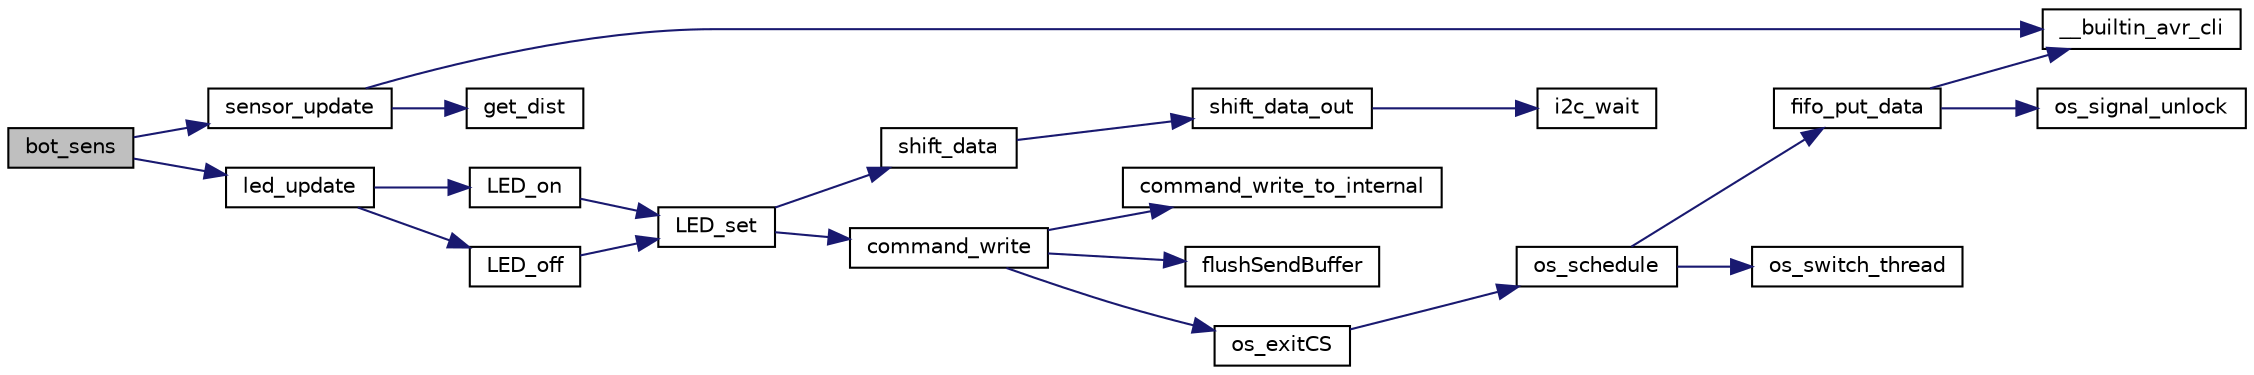 digraph G
{
  edge [fontname="Helvetica",fontsize="10",labelfontname="Helvetica",labelfontsize="10"];
  node [fontname="Helvetica",fontsize="10",shape=record];
  rankdir="LR";
  Node1 [label="bot_sens",height=0.2,width=0.4,color="black", fillcolor="grey75", style="filled" fontcolor="black"];
  Node1 -> Node2 [color="midnightblue",fontsize="10",style="solid",fontname="Helvetica"];
  Node2 [label="sensor_update",height=0.2,width=0.4,color="black", fillcolor="white", style="filled",URL="$sensor_8c.html#a3c4d624e12d5ef3ae57e4b4b4b569f4c"];
  Node2 -> Node3 [color="midnightblue",fontsize="10",style="solid",fontname="Helvetica"];
  Node3 [label="__builtin_avr_cli",height=0.2,width=0.4,color="black", fillcolor="white", style="filled",URL="$builtins_8h.html#a41590bd57be6a89c1b9bcafe523207f2",tooltip="Disables all interrupts by clearing the global interrupt mask."];
  Node2 -> Node4 [color="midnightblue",fontsize="10",style="solid",fontname="Helvetica"];
  Node4 [label="get_dist",height=0.2,width=0.4,color="black", fillcolor="white", style="filled",URL="$math__utils_8c.html#a21ef181ca9f0913051fc5e75fb8ae2b7",tooltip="Ermittlung des Quadrat-Abstands zwischen zwei Punkten."];
  Node1 -> Node5 [color="midnightblue",fontsize="10",style="solid",fontname="Helvetica"];
  Node5 [label="led_update",height=0.2,width=0.4,color="black", fillcolor="white", style="filled",URL="$sensor_8c.html#a682da542ec0d880fe15e35c521dca40f",tooltip="Updatet die LEDs je nach Sensorwert."];
  Node5 -> Node6 [color="midnightblue",fontsize="10",style="solid",fontname="Helvetica"];
  Node6 [label="LED_on",height=0.2,width=0.4,color="black", fillcolor="white", style="filled",URL="$led_8h.html#a447c990bb9e81e6e533f0ba69f97b1e9"];
  Node6 -> Node7 [color="midnightblue",fontsize="10",style="solid",fontname="Helvetica"];
  Node7 [label="LED_set",height=0.2,width=0.4,color="black", fillcolor="white", style="filled",URL="$led_8h.html#a52d9a8d54ed2830e388a0e86cfb8b574"];
  Node7 -> Node8 [color="midnightblue",fontsize="10",style="solid",fontname="Helvetica"];
  Node8 [label="shift_data",height=0.2,width=0.4,color="black", fillcolor="white", style="filled",URL="$shift_8h.html#a25a35c892ca8dfa80dd21d3b1e9b4d7d"];
  Node8 -> Node9 [color="midnightblue",fontsize="10",style="solid",fontname="Helvetica"];
  Node9 [label="shift_data_out",height=0.2,width=0.4,color="black", fillcolor="white", style="filled",URL="$shift_8h.html#ae7047fe022d960b3fd2a4ad8e8f19998"];
  Node9 -> Node10 [color="midnightblue",fontsize="10",style="solid",fontname="Helvetica"];
  Node10 [label="i2c_wait",height=0.2,width=0.4,color="black", fillcolor="white", style="filled",URL="$i2c_8h.html#a8d0292580689dd8b7e0b441cf0e6c383"];
  Node7 -> Node11 [color="midnightblue",fontsize="10",style="solid",fontname="Helvetica"];
  Node11 [label="command_write",height=0.2,width=0.4,color="black", fillcolor="white", style="filled",URL="$command_8c.html#a419b75ed34551408822d9caee3cd5206"];
  Node11 -> Node12 [color="midnightblue",fontsize="10",style="solid",fontname="Helvetica"];
  Node12 [label="command_write_to_internal",height=0.2,width=0.4,color="black", fillcolor="white", style="filled",URL="$command_8c.html#a428cf92e37fc9bbc0ffc48912c3022ac"];
  Node11 -> Node13 [color="midnightblue",fontsize="10",style="solid",fontname="Helvetica"];
  Node13 [label="flushSendBuffer",height=0.2,width=0.4,color="black", fillcolor="white", style="filled",URL="$tcp_8h.html#aae71e1682727310afab282923a80c968"];
  Node11 -> Node14 [color="midnightblue",fontsize="10",style="solid",fontname="Helvetica"];
  Node14 [label="os_exitCS",height=0.2,width=0.4,color="black", fillcolor="white", style="filled",URL="$os__thread_8h.html#a146cd9b383b02d8e5424e2de5bfdf7e1"];
  Node14 -> Node15 [color="midnightblue",fontsize="10",style="solid",fontname="Helvetica"];
  Node15 [label="os_schedule",height=0.2,width=0.4,color="black", fillcolor="white", style="filled",URL="$os__scheduler_8h.html#aaf0ea29568109bcdfb1d527f223accad"];
  Node15 -> Node16 [color="midnightblue",fontsize="10",style="solid",fontname="Helvetica"];
  Node16 [label="fifo_put_data",height=0.2,width=0.4,color="black", fillcolor="white", style="filled",URL="$fifo_8c.html#a7b3f9ad457273c9717bff49113c84250"];
  Node16 -> Node3 [color="midnightblue",fontsize="10",style="solid",fontname="Helvetica"];
  Node16 -> Node17 [color="midnightblue",fontsize="10",style="solid",fontname="Helvetica"];
  Node17 [label="os_signal_unlock",height=0.2,width=0.4,color="black", fillcolor="white", style="filled",URL="$os__thread__pc_8c.html#aa0b166109be9754de9b8b863b8d197c7"];
  Node15 -> Node18 [color="midnightblue",fontsize="10",style="solid",fontname="Helvetica"];
  Node18 [label="os_switch_thread",height=0.2,width=0.4,color="black", fillcolor="white", style="filled",URL="$os__thread_8h.html#afa82438e9832609bc5ffbddad166e1b7"];
  Node5 -> Node19 [color="midnightblue",fontsize="10",style="solid",fontname="Helvetica"];
  Node19 [label="LED_off",height=0.2,width=0.4,color="black", fillcolor="white", style="filled",URL="$led_8h.html#abd7b28be86683943e4f3cea44ec0de76"];
  Node19 -> Node7 [color="midnightblue",fontsize="10",style="solid",fontname="Helvetica"];
}
